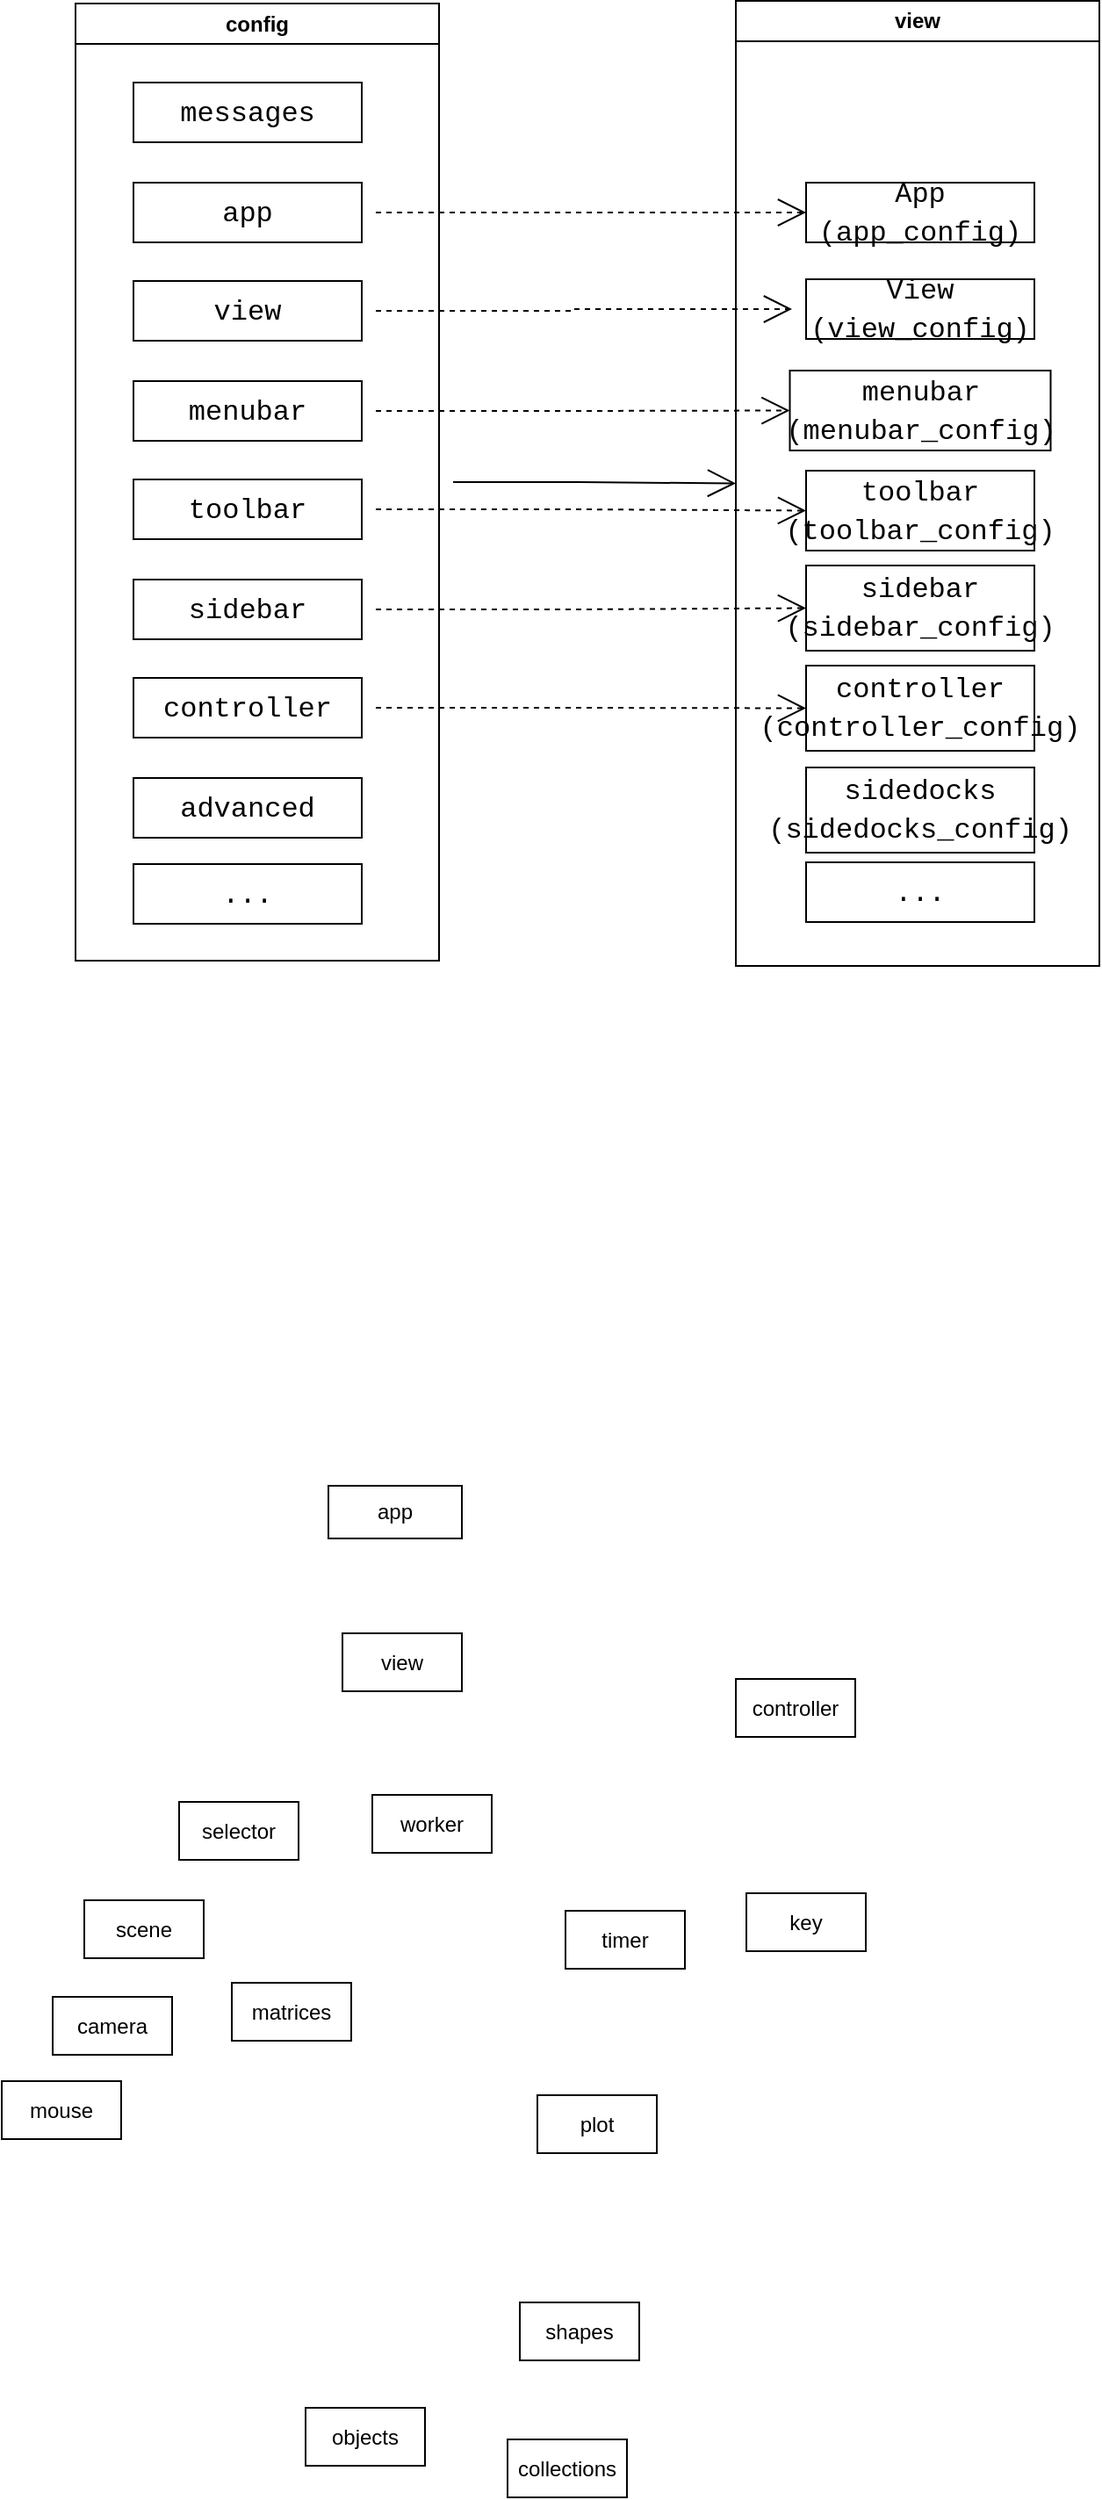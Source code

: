 <mxfile>
    <diagram id="wx075xa1W-To4sPmI8KL" name="Page-1">
        <mxGraphModel dx="687" dy="543" grid="0" gridSize="10" guides="1" tooltips="1" connect="1" arrows="1" fold="1" page="0" pageScale="1" pageWidth="827" pageHeight="1169" math="0" shadow="0">
            <root>
                <mxCell id="0"/>
                <mxCell id="1" parent="0"/>
                <mxCell id="26" style="edgeStyle=orthogonalEdgeStyle;shape=connector;rounded=0;orthogonalLoop=1;jettySize=auto;html=1;labelBackgroundColor=default;strokeColor=default;fontFamily=Helvetica;fontColor=default;endArrow=open;endFill=0;startSize=14;endSize=14;sourcePerimeterSpacing=8;targetPerimeterSpacing=8;entryX=0;entryY=0.5;entryDx=0;entryDy=0;" edge="1" parent="1" source="3" target="4">
                    <mxGeometry relative="1" as="geometry">
                        <mxPoint x="428" y="810.043" as="targetPoint"/>
                    </mxGeometry>
                </mxCell>
                <mxCell id="3" value="config" style="swimlane;whiteSpace=wrap;html=1;" vertex="1" parent="1">
                    <mxGeometry x="165" y="574" width="207" height="545" as="geometry"/>
                </mxCell>
                <mxCell id="7" value="&lt;div style=&quot;font-family: &amp;quot;Source Sans Pro&amp;quot;, &amp;quot;Courier New&amp;quot;, monospace, Consolas, &amp;quot;Courier New&amp;quot;, monospace; font-size: 16px; line-height: 22px;&quot;&gt;&lt;span style=&quot;&quot;&gt;messages&lt;/span&gt;&lt;/div&gt;" style="rounded=0;whiteSpace=wrap;html=1;labelBackgroundColor=none;fontColor=default;" vertex="1" parent="3">
                    <mxGeometry x="33" y="45" width="130" height="34" as="geometry"/>
                </mxCell>
                <mxCell id="8" value="&lt;div style=&quot;font-family: &amp;quot;Source Sans Pro&amp;quot;, &amp;quot;Courier New&amp;quot;, monospace, Consolas, &amp;quot;Courier New&amp;quot;, monospace; font-size: 16px; line-height: 22px;&quot;&gt;&lt;div style=&quot;line-height: 22px;&quot;&gt;&lt;span style=&quot;&quot;&gt;app&lt;/span&gt;&lt;/div&gt;&lt;/div&gt;" style="rounded=0;whiteSpace=wrap;html=1;labelBackgroundColor=none;fontColor=default;" vertex="1" parent="3">
                    <mxGeometry x="33" y="102" width="130" height="34" as="geometry"/>
                </mxCell>
                <mxCell id="9" value="&lt;div style=&quot;font-family: &amp;quot;Source Sans Pro&amp;quot;, &amp;quot;Courier New&amp;quot;, monospace, Consolas, &amp;quot;Courier New&amp;quot;, monospace; font-size: 16px; line-height: 22px;&quot;&gt;&lt;div style=&quot;line-height: 22px;&quot;&gt;&lt;div style=&quot;line-height: 22px;&quot;&gt;&lt;span style=&quot;&quot;&gt;view&lt;/span&gt;&lt;/div&gt;&lt;/div&gt;&lt;/div&gt;" style="rounded=0;whiteSpace=wrap;html=1;labelBackgroundColor=none;fontColor=default;" vertex="1" parent="3">
                    <mxGeometry x="33" y="158" width="130" height="34" as="geometry"/>
                </mxCell>
                <mxCell id="10" value="&lt;div style=&quot;font-family: &amp;quot;Source Sans Pro&amp;quot;, &amp;quot;Courier New&amp;quot;, monospace, Consolas, &amp;quot;Courier New&amp;quot;, monospace; font-size: 16px; line-height: 22px;&quot;&gt;&lt;div style=&quot;line-height: 22px;&quot;&gt;&lt;div style=&quot;line-height: 22px;&quot;&gt;&lt;div style=&quot;line-height: 22px;&quot;&gt;&lt;span style=&quot;&quot;&gt;menubar&lt;/span&gt;&lt;/div&gt;&lt;/div&gt;&lt;/div&gt;&lt;/div&gt;" style="rounded=0;whiteSpace=wrap;html=1;labelBackgroundColor=none;fontColor=default;" vertex="1" parent="3">
                    <mxGeometry x="33" y="215" width="130" height="34" as="geometry"/>
                </mxCell>
                <mxCell id="11" value="&lt;div style=&quot;font-family: &amp;quot;Source Sans Pro&amp;quot;, &amp;quot;Courier New&amp;quot;, monospace, Consolas, &amp;quot;Courier New&amp;quot;, monospace; font-size: 16px; line-height: 22px;&quot;&gt;&lt;div style=&quot;line-height: 22px;&quot;&gt;&lt;div style=&quot;line-height: 22px;&quot;&gt;&lt;div style=&quot;line-height: 22px;&quot;&gt;&lt;div style=&quot;line-height: 22px;&quot;&gt;&lt;span style=&quot;&quot;&gt;toolbar&lt;/span&gt;&lt;/div&gt;&lt;/div&gt;&lt;/div&gt;&lt;/div&gt;&lt;/div&gt;" style="rounded=0;whiteSpace=wrap;html=1;labelBackgroundColor=none;fontColor=default;" vertex="1" parent="3">
                    <mxGeometry x="33" y="271" width="130" height="34" as="geometry"/>
                </mxCell>
                <mxCell id="12" value="&lt;div style=&quot;font-family: &amp;quot;Source Sans Pro&amp;quot;, &amp;quot;Courier New&amp;quot;, monospace, Consolas, &amp;quot;Courier New&amp;quot;, monospace; font-size: 16px; line-height: 22px;&quot;&gt;&lt;div style=&quot;line-height: 22px;&quot;&gt;&lt;div style=&quot;line-height: 22px;&quot;&gt;&lt;div style=&quot;line-height: 22px;&quot;&gt;&lt;div style=&quot;line-height: 22px;&quot;&gt;&lt;div style=&quot;line-height: 22px;&quot;&gt;&lt;div style=&quot;line-height: 22px;&quot;&gt;&lt;span style=&quot;&quot;&gt;sidebar&lt;/span&gt;&lt;/div&gt;&lt;/div&gt;&lt;/div&gt;&lt;/div&gt;&lt;/div&gt;&lt;/div&gt;&lt;/div&gt;" style="rounded=0;whiteSpace=wrap;html=1;labelBackgroundColor=none;fontColor=default;" vertex="1" parent="3">
                    <mxGeometry x="33" y="328" width="130" height="34" as="geometry"/>
                </mxCell>
                <mxCell id="13" value="&lt;div style=&quot;font-family: &amp;quot;Source Sans Pro&amp;quot;, &amp;quot;Courier New&amp;quot;, monospace, Consolas, &amp;quot;Courier New&amp;quot;, monospace; font-size: 16px; line-height: 22px;&quot;&gt;&lt;div style=&quot;line-height: 22px;&quot;&gt;&lt;div style=&quot;line-height: 22px;&quot;&gt;&lt;div style=&quot;line-height: 22px;&quot;&gt;&lt;div style=&quot;line-height: 22px;&quot;&gt;&lt;div style=&quot;line-height: 22px;&quot;&gt;&lt;div style=&quot;line-height: 22px;&quot;&gt;&lt;div style=&quot;line-height: 22px;&quot;&gt;&lt;span style=&quot;&quot;&gt;controller&lt;/span&gt;&lt;/div&gt;&lt;/div&gt;&lt;/div&gt;&lt;/div&gt;&lt;/div&gt;&lt;/div&gt;&lt;/div&gt;&lt;/div&gt;" style="rounded=0;whiteSpace=wrap;html=1;labelBackgroundColor=none;fontColor=default;" vertex="1" parent="3">
                    <mxGeometry x="33" y="384" width="130" height="34" as="geometry"/>
                </mxCell>
                <mxCell id="14" value="&lt;div style=&quot;font-family: &amp;quot;Source Sans Pro&amp;quot;, &amp;quot;Courier New&amp;quot;, monospace, Consolas, &amp;quot;Courier New&amp;quot;, monospace; font-size: 16px; line-height: 22px;&quot;&gt;&lt;div style=&quot;line-height: 22px;&quot;&gt;&lt;div style=&quot;line-height: 22px;&quot;&gt;&lt;div style=&quot;line-height: 22px;&quot;&gt;&lt;div style=&quot;line-height: 22px;&quot;&gt;&lt;div style=&quot;line-height: 22px;&quot;&gt;&lt;div style=&quot;line-height: 22px;&quot;&gt;&lt;span style=&quot;&quot;&gt;advanced&lt;/span&gt;&lt;/div&gt;&lt;/div&gt;&lt;/div&gt;&lt;/div&gt;&lt;/div&gt;&lt;/div&gt;&lt;/div&gt;" style="rounded=0;whiteSpace=wrap;html=1;labelBackgroundColor=none;fontColor=default;" vertex="1" parent="3">
                    <mxGeometry x="33" y="441" width="130" height="34" as="geometry"/>
                </mxCell>
                <mxCell id="43" value="&lt;div style=&quot;font-family: &amp;quot;Source Sans Pro&amp;quot;, &amp;quot;Courier New&amp;quot;, monospace, Consolas, &amp;quot;Courier New&amp;quot;, monospace; font-size: 16px; line-height: 22px;&quot;&gt;&lt;div style=&quot;line-height: 22px;&quot;&gt;&lt;div style=&quot;line-height: 22px;&quot;&gt;&lt;div style=&quot;line-height: 22px;&quot;&gt;&lt;div style=&quot;line-height: 22px;&quot;&gt;&lt;div style=&quot;line-height: 22px;&quot;&gt;&lt;div style=&quot;line-height: 22px;&quot;&gt;...&lt;/div&gt;&lt;/div&gt;&lt;/div&gt;&lt;/div&gt;&lt;/div&gt;&lt;/div&gt;&lt;/div&gt;" style="rounded=0;whiteSpace=wrap;html=1;labelBackgroundColor=none;fontColor=default;" vertex="1" parent="3">
                    <mxGeometry x="33" y="490" width="130" height="34" as="geometry"/>
                </mxCell>
                <mxCell id="4" value="view" style="swimlane;whiteSpace=wrap;html=1;" vertex="1" parent="1">
                    <mxGeometry x="541" y="572.5" width="207" height="549.5" as="geometry"/>
                </mxCell>
                <mxCell id="29" value="&lt;div style=&quot;font-family: &amp;quot;Source Sans Pro&amp;quot;, &amp;quot;Courier New&amp;quot;, monospace, Consolas, &amp;quot;Courier New&amp;quot;, monospace; font-size: 16px; line-height: 22px;&quot;&gt;&lt;div style=&quot;line-height: 22px;&quot;&gt;&lt;span style=&quot;&quot;&gt;App (app_config)&lt;/span&gt;&lt;br&gt;&lt;/div&gt;&lt;/div&gt;" style="rounded=0;whiteSpace=wrap;html=1;labelBackgroundColor=none;fontColor=default;" vertex="1" parent="4">
                    <mxGeometry x="40" y="103.5" width="130" height="34" as="geometry"/>
                </mxCell>
                <mxCell id="30" value="&lt;div style=&quot;font-family: &amp;quot;Source Sans Pro&amp;quot;, &amp;quot;Courier New&amp;quot;, monospace, Consolas, &amp;quot;Courier New&amp;quot;, monospace; font-size: 16px; line-height: 22px;&quot;&gt;&lt;div style=&quot;line-height: 22px;&quot;&gt;&lt;div style=&quot;line-height: 22px;&quot;&gt;&lt;span style=&quot;&quot;&gt;View (view_config)&lt;/span&gt;&lt;br&gt;&lt;/div&gt;&lt;/div&gt;&lt;/div&gt;" style="rounded=0;whiteSpace=wrap;html=1;labelBackgroundColor=none;fontColor=default;" vertex="1" parent="4">
                    <mxGeometry x="40" y="158.5" width="130" height="34" as="geometry"/>
                </mxCell>
                <mxCell id="31" value="&lt;div style=&quot;font-family: &amp;quot;Source Sans Pro&amp;quot;, &amp;quot;Courier New&amp;quot;, monospace, Consolas, &amp;quot;Courier New&amp;quot;, monospace; font-size: 16px; line-height: 22px;&quot;&gt;&lt;div style=&quot;line-height: 22px;&quot;&gt;&lt;div style=&quot;line-height: 22px;&quot;&gt;&lt;div style=&quot;line-height: 22px;&quot;&gt;&lt;span style=&quot;&quot;&gt;menubar (menubar_config)&lt;/span&gt;&lt;/div&gt;&lt;/div&gt;&lt;/div&gt;&lt;/div&gt;" style="rounded=0;whiteSpace=wrap;html=1;labelBackgroundColor=none;fontColor=default;" vertex="1" parent="4">
                    <mxGeometry x="30.75" y="210.5" width="148.5" height="45.5" as="geometry"/>
                </mxCell>
                <mxCell id="32" value="&lt;div style=&quot;font-family: &amp;quot;Source Sans Pro&amp;quot;, &amp;quot;Courier New&amp;quot;, monospace, Consolas, &amp;quot;Courier New&amp;quot;, monospace; font-size: 16px; line-height: 22px;&quot;&gt;&lt;div style=&quot;line-height: 22px;&quot;&gt;&lt;div style=&quot;line-height: 22px;&quot;&gt;&lt;div style=&quot;line-height: 22px;&quot;&gt;&lt;div style=&quot;line-height: 22px;&quot;&gt;&lt;span style=&quot;&quot;&gt;toolbar (toolbar_config)&lt;/span&gt;&lt;/div&gt;&lt;/div&gt;&lt;/div&gt;&lt;/div&gt;&lt;/div&gt;" style="rounded=0;whiteSpace=wrap;html=1;labelBackgroundColor=none;fontColor=default;" vertex="1" parent="4">
                    <mxGeometry x="40" y="267.5" width="130" height="45.5" as="geometry"/>
                </mxCell>
                <mxCell id="33" value="&lt;div style=&quot;font-family: &amp;quot;Source Sans Pro&amp;quot;, &amp;quot;Courier New&amp;quot;, monospace, Consolas, &amp;quot;Courier New&amp;quot;, monospace; font-size: 16px; line-height: 22px;&quot;&gt;&lt;div style=&quot;line-height: 22px;&quot;&gt;&lt;div style=&quot;line-height: 22px;&quot;&gt;&lt;div style=&quot;line-height: 22px;&quot;&gt;&lt;div style=&quot;line-height: 22px;&quot;&gt;&lt;div style=&quot;line-height: 22px;&quot;&gt;&lt;div style=&quot;line-height: 22px;&quot;&gt;&lt;span style=&quot;&quot;&gt;sidebar&lt;/span&gt;&lt;/div&gt;&lt;div style=&quot;line-height: 22px;&quot;&gt;&lt;span style=&quot;&quot;&gt;(&lt;/span&gt;&lt;span style=&quot;&quot;&gt;sidebar_config)&lt;/span&gt;&lt;/div&gt;&lt;/div&gt;&lt;/div&gt;&lt;/div&gt;&lt;/div&gt;&lt;/div&gt;&lt;/div&gt;" style="rounded=0;whiteSpace=wrap;html=1;labelBackgroundColor=none;fontColor=default;" vertex="1" parent="4">
                    <mxGeometry x="40" y="321.5" width="130" height="48.5" as="geometry"/>
                </mxCell>
                <mxCell id="34" value="&lt;div style=&quot;font-family: &amp;quot;Source Sans Pro&amp;quot;, &amp;quot;Courier New&amp;quot;, monospace, Consolas, &amp;quot;Courier New&amp;quot;, monospace; font-size: 16px; line-height: 22px;&quot;&gt;&lt;div style=&quot;line-height: 22px;&quot;&gt;&lt;div style=&quot;line-height: 22px;&quot;&gt;&lt;div style=&quot;line-height: 22px;&quot;&gt;&lt;div style=&quot;line-height: 22px;&quot;&gt;&lt;div style=&quot;line-height: 22px;&quot;&gt;&lt;div style=&quot;line-height: 22px;&quot;&gt;&lt;div style=&quot;line-height: 22px;&quot;&gt;&lt;span style=&quot;&quot;&gt;controller&lt;/span&gt;&lt;/div&gt;&lt;div style=&quot;line-height: 22px;&quot;&gt;&lt;span style=&quot;&quot;&gt;(controller_config)&lt;/span&gt;&lt;/div&gt;&lt;/div&gt;&lt;/div&gt;&lt;/div&gt;&lt;/div&gt;&lt;/div&gt;&lt;/div&gt;&lt;/div&gt;" style="rounded=0;whiteSpace=wrap;html=1;labelBackgroundColor=none;fontColor=default;" vertex="1" parent="4">
                    <mxGeometry x="40" y="378.5" width="130" height="48.5" as="geometry"/>
                </mxCell>
                <mxCell id="44" value="&lt;div style=&quot;font-family: &amp;quot;Source Sans Pro&amp;quot;, &amp;quot;Courier New&amp;quot;, monospace, Consolas, &amp;quot;Courier New&amp;quot;, monospace; font-size: 16px; line-height: 22px;&quot;&gt;&lt;div style=&quot;line-height: 22px;&quot;&gt;&lt;div style=&quot;line-height: 22px;&quot;&gt;&lt;div style=&quot;line-height: 22px;&quot;&gt;&lt;div style=&quot;line-height: 22px;&quot;&gt;&lt;div style=&quot;line-height: 22px;&quot;&gt;&lt;div style=&quot;line-height: 22px;&quot;&gt;...&lt;/div&gt;&lt;/div&gt;&lt;/div&gt;&lt;/div&gt;&lt;/div&gt;&lt;/div&gt;&lt;/div&gt;" style="rounded=0;whiteSpace=wrap;html=1;labelBackgroundColor=none;fontColor=default;" vertex="1" parent="4">
                    <mxGeometry x="40" y="490.5" width="130" height="34" as="geometry"/>
                </mxCell>
                <mxCell id="46" value="&lt;div style=&quot;font-family: &amp;quot;Source Sans Pro&amp;quot;, &amp;quot;Courier New&amp;quot;, monospace, Consolas, &amp;quot;Courier New&amp;quot;, monospace; font-size: 16px; line-height: 22px;&quot;&gt;&lt;div style=&quot;line-height: 22px;&quot;&gt;&lt;div style=&quot;line-height: 22px;&quot;&gt;&lt;div style=&quot;line-height: 22px;&quot;&gt;&lt;div style=&quot;line-height: 22px;&quot;&gt;&lt;div style=&quot;line-height: 22px;&quot;&gt;&lt;div style=&quot;line-height: 22px;&quot;&gt;&lt;div style=&quot;line-height: 22px;&quot;&gt;sidedocks&lt;br&gt;&lt;/div&gt;&lt;div style=&quot;line-height: 22px;&quot;&gt;&lt;span style=&quot;&quot;&gt;(sidedocks_config)&lt;/span&gt;&lt;/div&gt;&lt;/div&gt;&lt;/div&gt;&lt;/div&gt;&lt;/div&gt;&lt;/div&gt;&lt;/div&gt;&lt;/div&gt;" style="rounded=0;whiteSpace=wrap;html=1;labelBackgroundColor=none;fontColor=default;" vertex="1" parent="4">
                    <mxGeometry x="40" y="436.5" width="130" height="48.5" as="geometry"/>
                </mxCell>
                <mxCell id="37" style="edgeStyle=orthogonalEdgeStyle;shape=connector;rounded=0;orthogonalLoop=1;jettySize=auto;html=1;entryX=0;entryY=0.5;entryDx=0;entryDy=0;dashed=1;labelBackgroundColor=default;strokeColor=default;fontFamily=Helvetica;fontColor=default;endArrow=open;endFill=0;startSize=14;endSize=14;sourcePerimeterSpacing=8;targetPerimeterSpacing=8;" edge="1" parent="1" source="8" target="29">
                    <mxGeometry relative="1" as="geometry"/>
                </mxCell>
                <mxCell id="38" style="edgeStyle=orthogonalEdgeStyle;shape=connector;rounded=0;orthogonalLoop=1;jettySize=auto;html=1;dashed=1;labelBackgroundColor=default;strokeColor=default;fontFamily=Helvetica;fontColor=default;endArrow=open;endFill=0;startSize=14;endSize=14;sourcePerimeterSpacing=8;targetPerimeterSpacing=8;" edge="1" parent="1" source="9" target="30">
                    <mxGeometry relative="1" as="geometry"/>
                </mxCell>
                <mxCell id="39" style="edgeStyle=orthogonalEdgeStyle;shape=connector;rounded=0;orthogonalLoop=1;jettySize=auto;html=1;entryX=0;entryY=0.5;entryDx=0;entryDy=0;dashed=1;labelBackgroundColor=default;strokeColor=default;fontFamily=Helvetica;fontColor=default;endArrow=open;endFill=0;startSize=14;endSize=14;sourcePerimeterSpacing=8;targetPerimeterSpacing=8;" edge="1" parent="1" source="10" target="31">
                    <mxGeometry relative="1" as="geometry"/>
                </mxCell>
                <mxCell id="40" style="edgeStyle=orthogonalEdgeStyle;shape=connector;rounded=0;orthogonalLoop=1;jettySize=auto;html=1;entryX=0;entryY=0.5;entryDx=0;entryDy=0;dashed=1;labelBackgroundColor=default;strokeColor=default;fontFamily=Helvetica;fontColor=default;endArrow=open;endFill=0;startSize=14;endSize=14;sourcePerimeterSpacing=8;targetPerimeterSpacing=8;" edge="1" parent="1" source="11" target="32">
                    <mxGeometry relative="1" as="geometry"/>
                </mxCell>
                <mxCell id="41" style="edgeStyle=orthogonalEdgeStyle;shape=connector;rounded=0;orthogonalLoop=1;jettySize=auto;html=1;entryX=0;entryY=0.5;entryDx=0;entryDy=0;dashed=1;labelBackgroundColor=default;strokeColor=default;fontFamily=Helvetica;fontColor=default;endArrow=open;endFill=0;startSize=14;endSize=14;sourcePerimeterSpacing=8;targetPerimeterSpacing=8;" edge="1" parent="1" source="12" target="33">
                    <mxGeometry relative="1" as="geometry"/>
                </mxCell>
                <mxCell id="42" style="edgeStyle=orthogonalEdgeStyle;shape=connector;rounded=0;orthogonalLoop=1;jettySize=auto;html=1;entryX=0;entryY=0.5;entryDx=0;entryDy=0;dashed=1;labelBackgroundColor=default;strokeColor=default;fontFamily=Helvetica;fontColor=default;endArrow=open;endFill=0;startSize=14;endSize=14;sourcePerimeterSpacing=8;targetPerimeterSpacing=8;" edge="1" parent="1" source="13" target="34">
                    <mxGeometry relative="1" as="geometry"/>
                </mxCell>
                <mxCell id="47" value="view" style="rounded=0;whiteSpace=wrap;html=1;labelBackgroundColor=none;fontColor=default;" vertex="1" parent="1">
                    <mxGeometry x="317" y="1502" width="68" height="33" as="geometry"/>
                </mxCell>
                <mxCell id="48" value="app" style="rounded=0;whiteSpace=wrap;html=1;labelBackgroundColor=none;fontColor=default;" vertex="1" parent="1">
                    <mxGeometry x="309" y="1418" width="76" height="30" as="geometry"/>
                </mxCell>
                <mxCell id="49" value="controller" style="rounded=0;whiteSpace=wrap;html=1;labelBackgroundColor=none;fontColor=default;" vertex="1" parent="1">
                    <mxGeometry x="541" y="1528" width="68" height="33" as="geometry"/>
                </mxCell>
                <mxCell id="52" value="worker" style="rounded=0;whiteSpace=wrap;html=1;labelBackgroundColor=none;fontColor=default;" vertex="1" parent="1">
                    <mxGeometry x="334" y="1594" width="68" height="33" as="geometry"/>
                </mxCell>
                <mxCell id="53" value="selector" style="rounded=0;whiteSpace=wrap;html=1;labelBackgroundColor=none;fontColor=default;" vertex="1" parent="1">
                    <mxGeometry x="224" y="1598" width="68" height="33" as="geometry"/>
                </mxCell>
                <mxCell id="54" value="key" style="rounded=0;whiteSpace=wrap;html=1;labelBackgroundColor=none;fontColor=default;" vertex="1" parent="1">
                    <mxGeometry x="547" y="1650" width="68" height="33" as="geometry"/>
                </mxCell>
                <mxCell id="55" value="timer" style="rounded=0;whiteSpace=wrap;html=1;labelBackgroundColor=none;fontColor=default;" vertex="1" parent="1">
                    <mxGeometry x="444" y="1660" width="68" height="33" as="geometry"/>
                </mxCell>
                <mxCell id="56" value="plot" style="rounded=0;whiteSpace=wrap;html=1;labelBackgroundColor=none;fontColor=default;" vertex="1" parent="1">
                    <mxGeometry x="428" y="1765" width="68" height="33" as="geometry"/>
                </mxCell>
                <mxCell id="57" value="scene" style="rounded=0;whiteSpace=wrap;html=1;labelBackgroundColor=none;fontColor=default;" vertex="1" parent="1">
                    <mxGeometry x="170" y="1654" width="68" height="33" as="geometry"/>
                </mxCell>
                <mxCell id="58" value="camera" style="rounded=0;whiteSpace=wrap;html=1;labelBackgroundColor=none;fontColor=default;" vertex="1" parent="1">
                    <mxGeometry x="152" y="1709" width="68" height="33" as="geometry"/>
                </mxCell>
                <mxCell id="59" value="mouse" style="rounded=0;whiteSpace=wrap;html=1;labelBackgroundColor=none;fontColor=default;" vertex="1" parent="1">
                    <mxGeometry x="123" y="1757" width="68" height="33" as="geometry"/>
                </mxCell>
                <mxCell id="60" value="matrices" style="rounded=0;whiteSpace=wrap;html=1;labelBackgroundColor=none;fontColor=default;" vertex="1" parent="1">
                    <mxGeometry x="254" y="1701" width="68" height="33" as="geometry"/>
                </mxCell>
                <mxCell id="61" value="shapes" style="rounded=0;whiteSpace=wrap;html=1;labelBackgroundColor=none;fontColor=default;" vertex="1" parent="1">
                    <mxGeometry x="418" y="1883" width="68" height="33" as="geometry"/>
                </mxCell>
                <mxCell id="62" value="objects" style="rounded=0;whiteSpace=wrap;html=1;labelBackgroundColor=none;fontColor=default;" vertex="1" parent="1">
                    <mxGeometry x="296" y="1943" width="68" height="33" as="geometry"/>
                </mxCell>
                <mxCell id="63" value="collections" style="rounded=0;whiteSpace=wrap;html=1;labelBackgroundColor=none;fontColor=default;" vertex="1" parent="1">
                    <mxGeometry x="411" y="1961" width="68" height="33" as="geometry"/>
                </mxCell>
            </root>
        </mxGraphModel>
    </diagram>
</mxfile>
